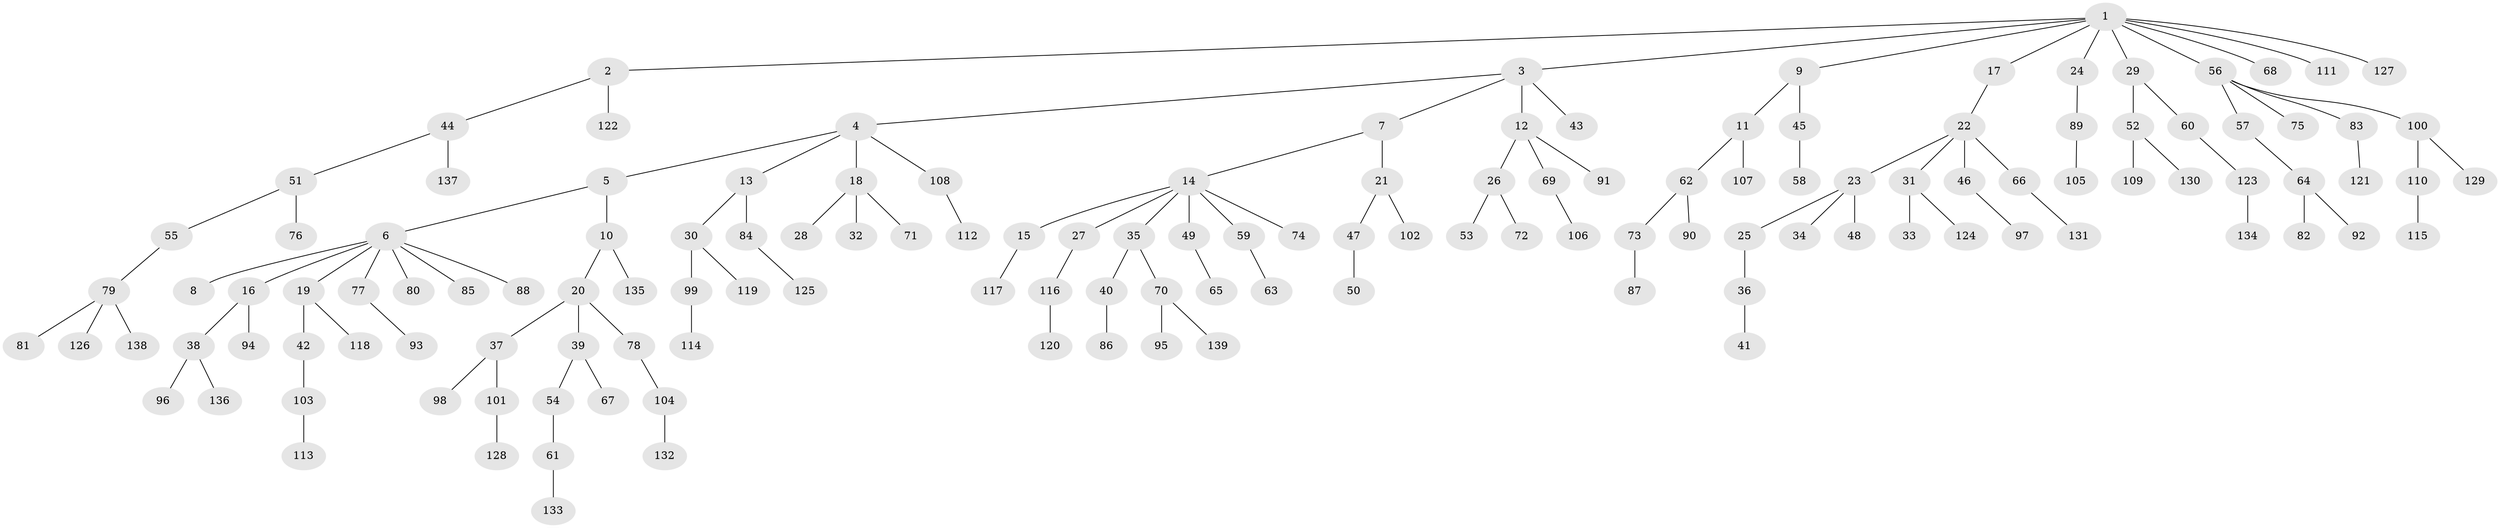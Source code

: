 // Generated by graph-tools (version 1.1) at 2025/37/03/09/25 02:37:08]
// undirected, 139 vertices, 138 edges
graph export_dot {
graph [start="1"]
  node [color=gray90,style=filled];
  1;
  2;
  3;
  4;
  5;
  6;
  7;
  8;
  9;
  10;
  11;
  12;
  13;
  14;
  15;
  16;
  17;
  18;
  19;
  20;
  21;
  22;
  23;
  24;
  25;
  26;
  27;
  28;
  29;
  30;
  31;
  32;
  33;
  34;
  35;
  36;
  37;
  38;
  39;
  40;
  41;
  42;
  43;
  44;
  45;
  46;
  47;
  48;
  49;
  50;
  51;
  52;
  53;
  54;
  55;
  56;
  57;
  58;
  59;
  60;
  61;
  62;
  63;
  64;
  65;
  66;
  67;
  68;
  69;
  70;
  71;
  72;
  73;
  74;
  75;
  76;
  77;
  78;
  79;
  80;
  81;
  82;
  83;
  84;
  85;
  86;
  87;
  88;
  89;
  90;
  91;
  92;
  93;
  94;
  95;
  96;
  97;
  98;
  99;
  100;
  101;
  102;
  103;
  104;
  105;
  106;
  107;
  108;
  109;
  110;
  111;
  112;
  113;
  114;
  115;
  116;
  117;
  118;
  119;
  120;
  121;
  122;
  123;
  124;
  125;
  126;
  127;
  128;
  129;
  130;
  131;
  132;
  133;
  134;
  135;
  136;
  137;
  138;
  139;
  1 -- 2;
  1 -- 3;
  1 -- 9;
  1 -- 17;
  1 -- 24;
  1 -- 29;
  1 -- 56;
  1 -- 68;
  1 -- 111;
  1 -- 127;
  2 -- 44;
  2 -- 122;
  3 -- 4;
  3 -- 7;
  3 -- 12;
  3 -- 43;
  4 -- 5;
  4 -- 13;
  4 -- 18;
  4 -- 108;
  5 -- 6;
  5 -- 10;
  6 -- 8;
  6 -- 16;
  6 -- 19;
  6 -- 77;
  6 -- 80;
  6 -- 85;
  6 -- 88;
  7 -- 14;
  7 -- 21;
  9 -- 11;
  9 -- 45;
  10 -- 20;
  10 -- 135;
  11 -- 62;
  11 -- 107;
  12 -- 26;
  12 -- 69;
  12 -- 91;
  13 -- 30;
  13 -- 84;
  14 -- 15;
  14 -- 27;
  14 -- 35;
  14 -- 49;
  14 -- 59;
  14 -- 74;
  15 -- 117;
  16 -- 38;
  16 -- 94;
  17 -- 22;
  18 -- 28;
  18 -- 32;
  18 -- 71;
  19 -- 42;
  19 -- 118;
  20 -- 37;
  20 -- 39;
  20 -- 78;
  21 -- 47;
  21 -- 102;
  22 -- 23;
  22 -- 31;
  22 -- 46;
  22 -- 66;
  23 -- 25;
  23 -- 34;
  23 -- 48;
  24 -- 89;
  25 -- 36;
  26 -- 53;
  26 -- 72;
  27 -- 116;
  29 -- 52;
  29 -- 60;
  30 -- 99;
  30 -- 119;
  31 -- 33;
  31 -- 124;
  35 -- 40;
  35 -- 70;
  36 -- 41;
  37 -- 98;
  37 -- 101;
  38 -- 96;
  38 -- 136;
  39 -- 54;
  39 -- 67;
  40 -- 86;
  42 -- 103;
  44 -- 51;
  44 -- 137;
  45 -- 58;
  46 -- 97;
  47 -- 50;
  49 -- 65;
  51 -- 55;
  51 -- 76;
  52 -- 109;
  52 -- 130;
  54 -- 61;
  55 -- 79;
  56 -- 57;
  56 -- 75;
  56 -- 83;
  56 -- 100;
  57 -- 64;
  59 -- 63;
  60 -- 123;
  61 -- 133;
  62 -- 73;
  62 -- 90;
  64 -- 82;
  64 -- 92;
  66 -- 131;
  69 -- 106;
  70 -- 95;
  70 -- 139;
  73 -- 87;
  77 -- 93;
  78 -- 104;
  79 -- 81;
  79 -- 126;
  79 -- 138;
  83 -- 121;
  84 -- 125;
  89 -- 105;
  99 -- 114;
  100 -- 110;
  100 -- 129;
  101 -- 128;
  103 -- 113;
  104 -- 132;
  108 -- 112;
  110 -- 115;
  116 -- 120;
  123 -- 134;
}
